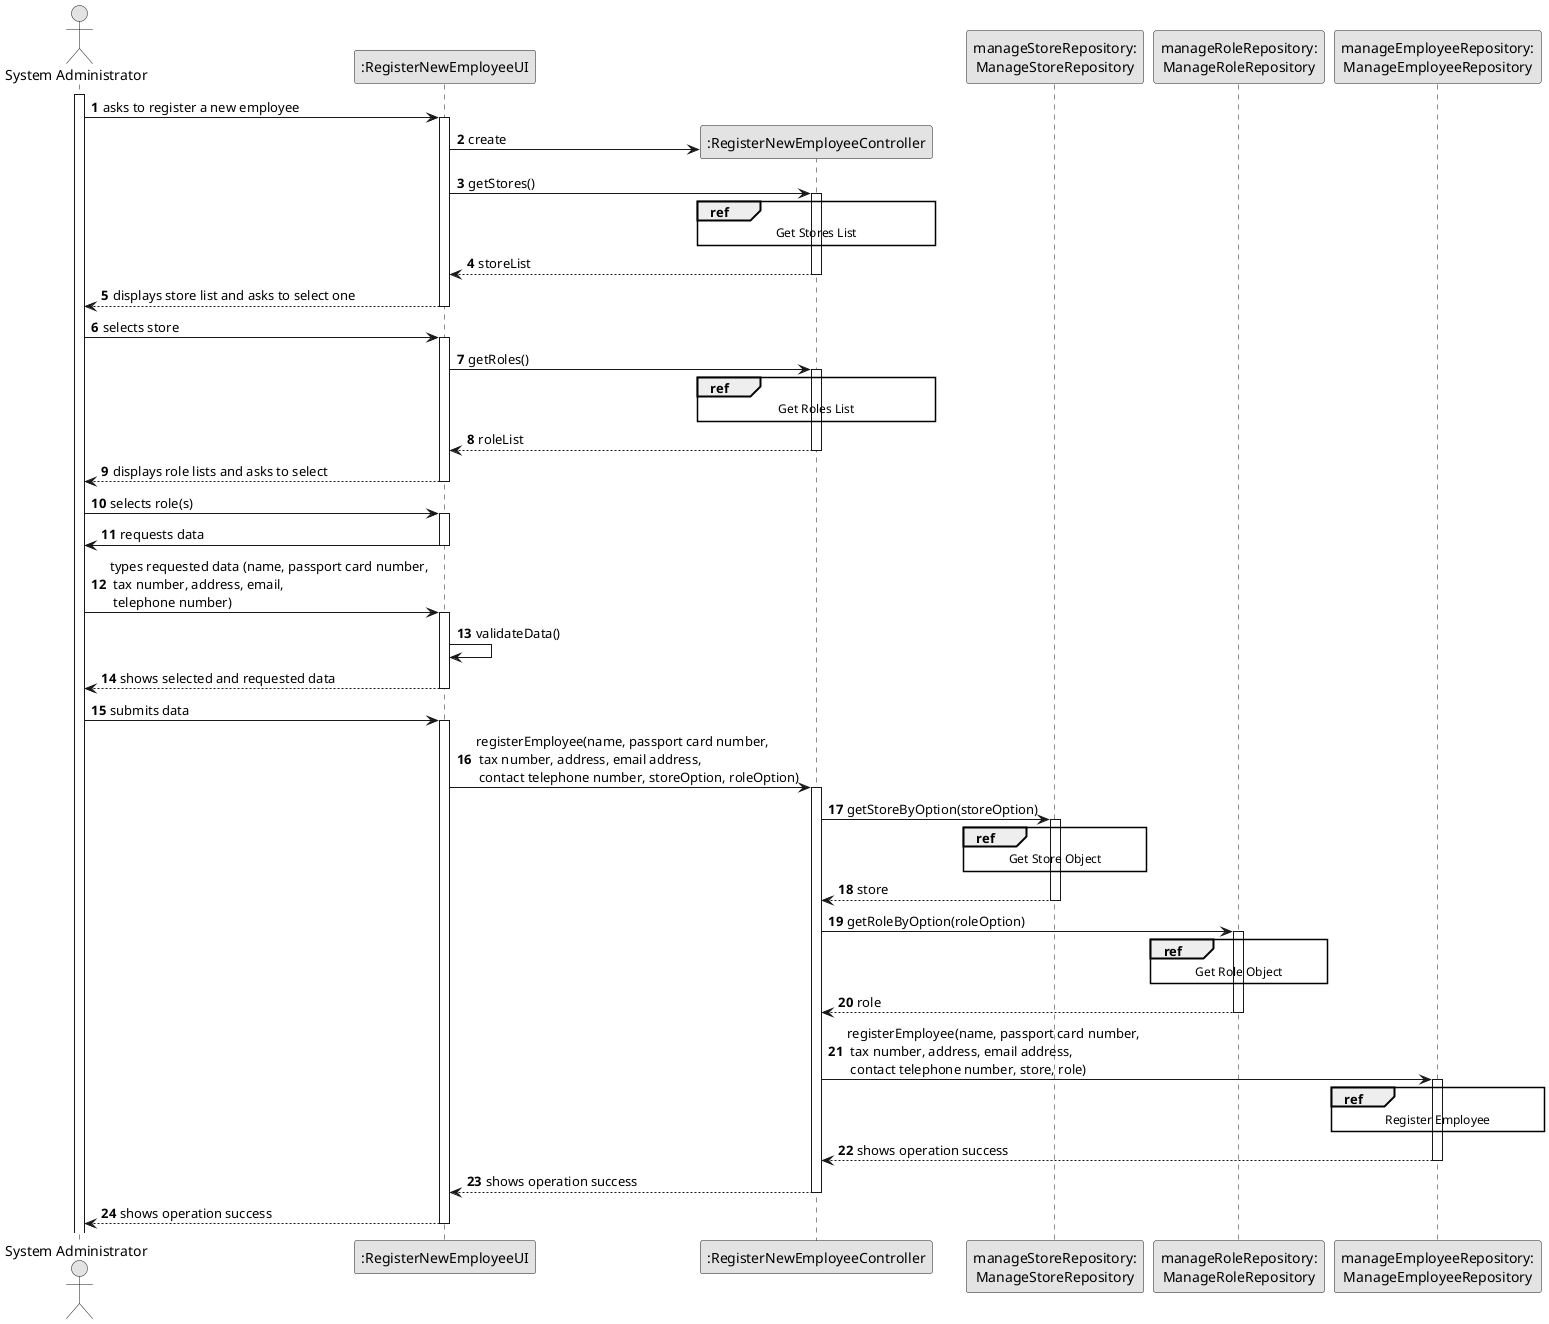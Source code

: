 @startuml
skinparam monochrome true
skinparam packageStyle rectangle
skinparam shadowing false

autonumber

actor "System Administrator" as User
participant ":RegisterNewEmployeeUI" as RegisterEmployeeUI
participant ":RegisterNewEmployeeController" as RegisterEmployeeController
participant "manageStoreRepository:\nManageStoreRepository" as MaStore
participant "manageRoleRepository:\nManageRoleRepository" as MaRole
participant "manageEmployeeRepository:\nManageEmployeeRepository" as MaEmp

activate User

       User -> RegisterEmployeeUI : asks to register a new employee
       activate RegisterEmployeeUI

       RegisterEmployeeUI -> RegisterEmployeeController** : create

       RegisterEmployeeUI -> RegisterEmployeeController : getStores()
       activate RegisterEmployeeController

       ref over RegisterEmployeeController
       Get Stores List
       end ref

       RegisterEmployeeController --> RegisterEmployeeUI : storeList
       deactivate RegisterEmployeeController

       RegisterEmployeeUI --> User : displays store list and asks to select one
              deactivate RegisterEmployeeUI

              User -> RegisterEmployeeUI : selects store
              activate RegisterEmployeeUI

       RegisterEmployeeUI -> RegisterEmployeeController : getRoles()
       activate RegisterEmployeeController

       ref over RegisterEmployeeController
       Get Roles List
       end ref

       RegisterEmployeeController --> RegisterEmployeeUI : roleList
       deactivate RegisterEmployeeController

       RegisterEmployeeUI --> User : displays role lists and asks to select
              deactivate RegisterEmployeeUI

              User -> RegisterEmployeeUI : selects role(s)
              activate RegisterEmployeeUI

       RegisterEmployeeUI -> User : requests data
       deactivate RegisterEmployeeUI

       User -> RegisterEmployeeUI : types requested data (name, passport card number,\n tax number, address, email,\n telephone number)
       activate RegisterEmployeeUI

       RegisterEmployeeUI -> RegisterEmployeeUI : validateData()

       RegisterEmployeeUI --> User : shows selected and requested data
       deactivate RegisterEmployeeUI

       User -> RegisterEmployeeUI : submits data
       activate RegisterEmployeeUI

       RegisterEmployeeUI -> RegisterEmployeeController : registerEmployee(name, passport card number,\n tax number, address, email address,\n contact telephone number, storeOption, roleOption)
       activate RegisterEmployeeController

       RegisterEmployeeController -> MaStore : getStoreByOption(storeOption)
       activate MaStore

       ref over MaStore
       Get Store Object
       end ref

       MaStore --> RegisterEmployeeController : store
       deactivate MaStore

       RegisterEmployeeController -> MaRole : getRoleByOption(roleOption)
       activate MaRole

       ref over MaRole
       Get Role Object
       end ref

       MaRole --> RegisterEmployeeController : role
       deactivate MaRole

       RegisterEmployeeController -> MaEmp : registerEmployee(name, passport card number,\n tax number, address, email address,\n contact telephone number, store, role)
       activate MaEmp

       ref over MaEmp
       Register Employee
       end ref

       MaEmp --> RegisterEmployeeController : shows operation success
       deactivate MaEmp

       RegisterEmployeeController --> RegisterEmployeeUI : shows operation success
       deactivate RegisterEmployeeController

       RegisterEmployeeUI --> User : shows operation success
       deactivate RegisterEmployeeUI
@enduml